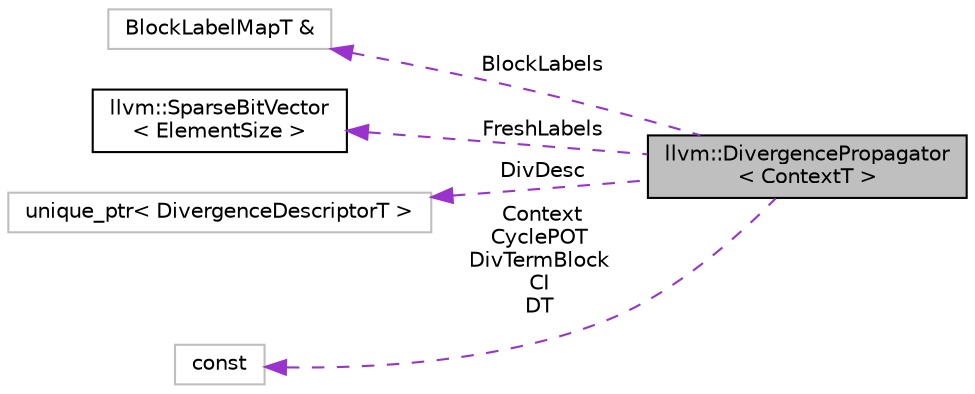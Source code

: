 digraph "llvm::DivergencePropagator&lt; ContextT &gt;"
{
 // LATEX_PDF_SIZE
  bgcolor="transparent";
  edge [fontname="Helvetica",fontsize="10",labelfontname="Helvetica",labelfontsize="10"];
  node [fontname="Helvetica",fontsize="10",shape=record];
  rankdir="LR";
  Node1 [label="llvm::DivergencePropagator\l\< ContextT \>",height=0.2,width=0.4,color="black", fillcolor="grey75", style="filled", fontcolor="black",tooltip="Compute divergence starting with a divergent branch."];
  Node2 -> Node1 [dir="back",color="darkorchid3",fontsize="10",style="dashed",label=" BlockLabels" ,fontname="Helvetica"];
  Node2 [label="BlockLabelMapT &",height=0.2,width=0.4,color="grey75",tooltip=" "];
  Node3 -> Node1 [dir="back",color="darkorchid3",fontsize="10",style="dashed",label=" FreshLabels" ,fontname="Helvetica"];
  Node3 [label="llvm::SparseBitVector\l\< ElementSize \>",height=0.2,width=0.4,color="black",URL="$classllvm_1_1SparseBitVector.html",tooltip=" "];
  Node4 -> Node1 [dir="back",color="darkorchid3",fontsize="10",style="dashed",label=" DivDesc" ,fontname="Helvetica"];
  Node4 [label="unique_ptr\< DivergenceDescriptorT \>",height=0.2,width=0.4,color="grey75",tooltip=" "];
  Node5 -> Node1 [dir="back",color="darkorchid3",fontsize="10",style="dashed",label=" Context\nCyclePOT\nDivTermBlock\nCI\nDT" ,fontname="Helvetica"];
  Node5 [label="const",height=0.2,width=0.4,color="grey75",tooltip=" "];
}
